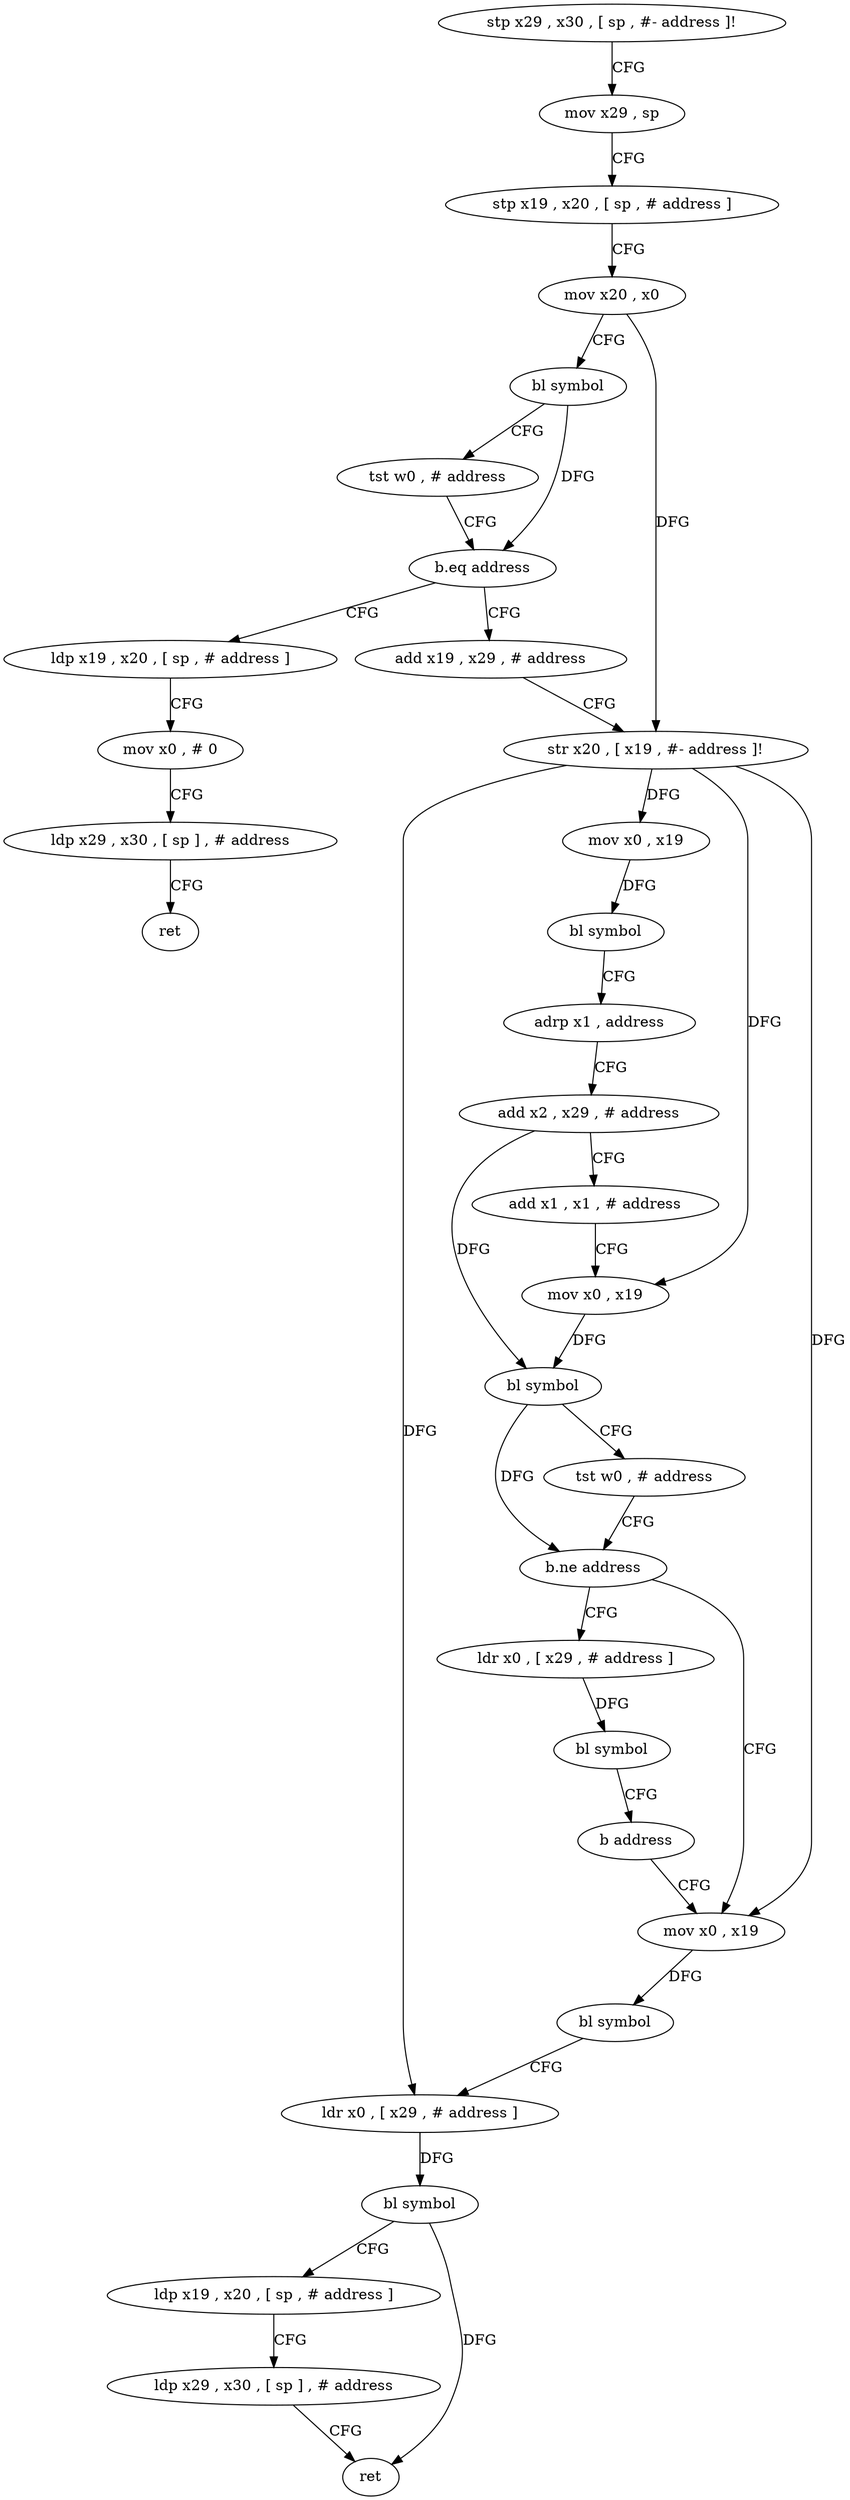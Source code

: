digraph "func" {
"152152" [label = "stp x29 , x30 , [ sp , #- address ]!" ]
"152156" [label = "mov x29 , sp" ]
"152160" [label = "stp x19 , x20 , [ sp , # address ]" ]
"152164" [label = "mov x20 , x0" ]
"152168" [label = "bl symbol" ]
"152172" [label = "tst w0 , # address" ]
"152176" [label = "b.eq address" ]
"152272" [label = "ldp x19 , x20 , [ sp , # address ]" ]
"152180" [label = "add x19 , x29 , # address" ]
"152276" [label = "mov x0 , # 0" ]
"152280" [label = "ldp x29 , x30 , [ sp ] , # address" ]
"152284" [label = "ret" ]
"152184" [label = "str x20 , [ x19 , #- address ]!" ]
"152188" [label = "mov x0 , x19" ]
"152192" [label = "bl symbol" ]
"152196" [label = "adrp x1 , address" ]
"152200" [label = "add x2 , x29 , # address" ]
"152204" [label = "add x1 , x1 , # address" ]
"152208" [label = "mov x0 , x19" ]
"152212" [label = "bl symbol" ]
"152216" [label = "tst w0 , # address" ]
"152220" [label = "b.ne address" ]
"152256" [label = "ldr x0 , [ x29 , # address ]" ]
"152224" [label = "mov x0 , x19" ]
"152260" [label = "bl symbol" ]
"152264" [label = "b address" ]
"152228" [label = "bl symbol" ]
"152232" [label = "ldr x0 , [ x29 , # address ]" ]
"152236" [label = "bl symbol" ]
"152240" [label = "ldp x19 , x20 , [ sp , # address ]" ]
"152244" [label = "ldp x29 , x30 , [ sp ] , # address" ]
"152248" [label = "ret" ]
"152152" -> "152156" [ label = "CFG" ]
"152156" -> "152160" [ label = "CFG" ]
"152160" -> "152164" [ label = "CFG" ]
"152164" -> "152168" [ label = "CFG" ]
"152164" -> "152184" [ label = "DFG" ]
"152168" -> "152172" [ label = "CFG" ]
"152168" -> "152176" [ label = "DFG" ]
"152172" -> "152176" [ label = "CFG" ]
"152176" -> "152272" [ label = "CFG" ]
"152176" -> "152180" [ label = "CFG" ]
"152272" -> "152276" [ label = "CFG" ]
"152180" -> "152184" [ label = "CFG" ]
"152276" -> "152280" [ label = "CFG" ]
"152280" -> "152284" [ label = "CFG" ]
"152184" -> "152188" [ label = "DFG" ]
"152184" -> "152232" [ label = "DFG" ]
"152184" -> "152208" [ label = "DFG" ]
"152184" -> "152224" [ label = "DFG" ]
"152188" -> "152192" [ label = "DFG" ]
"152192" -> "152196" [ label = "CFG" ]
"152196" -> "152200" [ label = "CFG" ]
"152200" -> "152204" [ label = "CFG" ]
"152200" -> "152212" [ label = "DFG" ]
"152204" -> "152208" [ label = "CFG" ]
"152208" -> "152212" [ label = "DFG" ]
"152212" -> "152216" [ label = "CFG" ]
"152212" -> "152220" [ label = "DFG" ]
"152216" -> "152220" [ label = "CFG" ]
"152220" -> "152256" [ label = "CFG" ]
"152220" -> "152224" [ label = "CFG" ]
"152256" -> "152260" [ label = "DFG" ]
"152224" -> "152228" [ label = "DFG" ]
"152260" -> "152264" [ label = "CFG" ]
"152264" -> "152224" [ label = "CFG" ]
"152228" -> "152232" [ label = "CFG" ]
"152232" -> "152236" [ label = "DFG" ]
"152236" -> "152240" [ label = "CFG" ]
"152236" -> "152248" [ label = "DFG" ]
"152240" -> "152244" [ label = "CFG" ]
"152244" -> "152248" [ label = "CFG" ]
}
